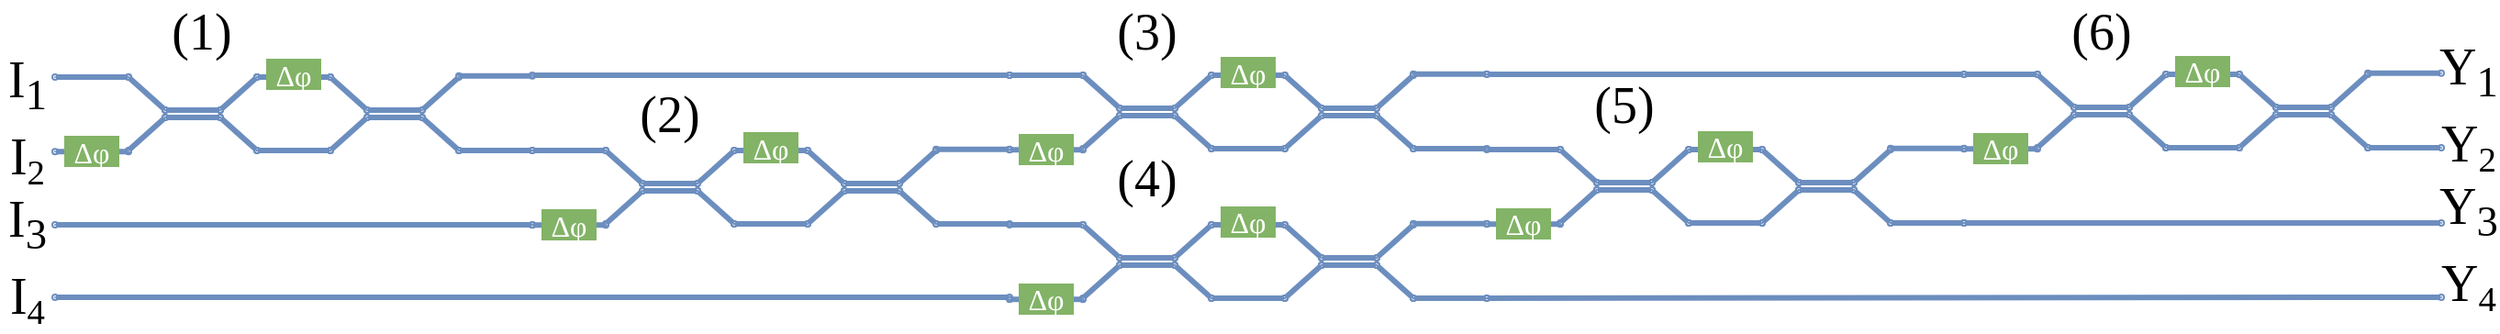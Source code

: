 <mxfile version="21.4.0" type="device">
  <diagram name="Page-1" id="oVk6OJmeQYWeN-jiUmRK">
    <mxGraphModel dx="3131" dy="1338" grid="1" gridSize="10" guides="1" tooltips="1" connect="1" arrows="1" fold="1" page="1" pageScale="1" pageWidth="827" pageHeight="1169" math="0" shadow="0">
      <root>
        <mxCell id="0" />
        <mxCell id="1" parent="0" />
        <mxCell id="lHOqpLfYiDpw_6H5dYu--136" value="" style="group" vertex="1" connectable="0" parent="1">
          <mxGeometry x="-20" y="360" width="260" height="59" as="geometry" />
        </mxCell>
        <mxCell id="lHOqpLfYiDpw_6H5dYu--95" value="" style="endArrow=oval;html=1;rounded=0;fillColor=#dae8fc;strokeColor=#6c8ebf;strokeWidth=3;startArrow=oval;startFill=1;jumpStyle=none;endFill=1;endSize=1;startSize=1;" edge="1" parent="lHOqpLfYiDpw_6H5dYu--136">
          <mxGeometry width="50" height="50" relative="1" as="geometry">
            <mxPoint x="110" y="50" as="sourcePoint" />
            <mxPoint x="150" y="50" as="targetPoint" />
          </mxGeometry>
        </mxCell>
        <mxCell id="lHOqpLfYiDpw_6H5dYu--96" value="" style="endArrow=oval;html=1;rounded=0;fillColor=#dae8fc;strokeColor=#6c8ebf;strokeWidth=3;startArrow=oval;startFill=1;jumpStyle=none;endFill=1;endSize=1;startSize=1;" edge="1" parent="lHOqpLfYiDpw_6H5dYu--136">
          <mxGeometry width="50" height="50" relative="1" as="geometry">
            <mxPoint x="150" y="50" as="sourcePoint" />
            <mxPoint x="170" y="32" as="targetPoint" />
          </mxGeometry>
        </mxCell>
        <mxCell id="lHOqpLfYiDpw_6H5dYu--97" value="" style="endArrow=oval;html=1;rounded=0;fillColor=#dae8fc;strokeColor=#6c8ebf;strokeWidth=3;startArrow=oval;startFill=1;jumpStyle=none;endFill=1;endSize=1;startSize=1;" edge="1" parent="lHOqpLfYiDpw_6H5dYu--136">
          <mxGeometry width="50" height="50" relative="1" as="geometry">
            <mxPoint x="150" y="10" as="sourcePoint" />
            <mxPoint x="170" y="28" as="targetPoint" />
          </mxGeometry>
        </mxCell>
        <mxCell id="lHOqpLfYiDpw_6H5dYu--98" value="" style="endArrow=oval;html=1;rounded=0;fillColor=#dae8fc;strokeColor=#6c8ebf;strokeWidth=3;startArrow=oval;startFill=1;jumpStyle=none;endSize=1;startSize=1;endFill=1;jumpSize=3;" edge="1" parent="lHOqpLfYiDpw_6H5dYu--136">
          <mxGeometry width="50" height="50" relative="1" as="geometry">
            <mxPoint x="60" y="32" as="sourcePoint" />
            <mxPoint x="90" y="32" as="targetPoint" />
          </mxGeometry>
        </mxCell>
        <mxCell id="lHOqpLfYiDpw_6H5dYu--99" value="" style="endArrow=oval;html=1;rounded=0;fillColor=#dae8fc;strokeColor=#6c8ebf;strokeWidth=3;startArrow=oval;startFill=1;jumpStyle=none;endSize=1;startSize=1;endFill=1;jumpSize=3;" edge="1" parent="lHOqpLfYiDpw_6H5dYu--136">
          <mxGeometry width="50" height="50" relative="1" as="geometry">
            <mxPoint x="60" y="28" as="sourcePoint" />
            <mxPoint x="90" y="28" as="targetPoint" />
          </mxGeometry>
        </mxCell>
        <mxCell id="lHOqpLfYiDpw_6H5dYu--100" value="" style="endArrow=oval;html=1;rounded=0;fillColor=#dae8fc;strokeColor=#6c8ebf;strokeWidth=3;startArrow=oval;startFill=1;jumpStyle=none;endSize=1;startSize=1;endFill=1;jumpSize=3;" edge="1" parent="lHOqpLfYiDpw_6H5dYu--136">
          <mxGeometry width="50" height="50" relative="1" as="geometry">
            <mxPoint x="40" y="50" as="sourcePoint" />
            <mxPoint x="60" y="32" as="targetPoint" />
          </mxGeometry>
        </mxCell>
        <mxCell id="lHOqpLfYiDpw_6H5dYu--101" value="" style="endArrow=oval;html=1;rounded=0;fillColor=#dae8fc;strokeColor=#6C8EBF;strokeWidth=3;startArrow=oval;startFill=1;jumpStyle=none;endSize=1;startSize=1;endFill=1;jumpSize=3;" edge="1" parent="lHOqpLfYiDpw_6H5dYu--136">
          <mxGeometry width="50" height="50" relative="1" as="geometry">
            <mxPoint x="40" y="10" as="sourcePoint" />
            <mxPoint x="60" y="28" as="targetPoint" />
          </mxGeometry>
        </mxCell>
        <mxCell id="lHOqpLfYiDpw_6H5dYu--102" value="" style="endArrow=oval;html=1;rounded=0;fillColor=#dae8fc;strokeColor=#6c8ebf;strokeWidth=3;startArrow=oval;startFill=1;jumpStyle=none;endSize=1;startSize=1;endFill=1;jumpSize=3;" edge="1" parent="lHOqpLfYiDpw_6H5dYu--136">
          <mxGeometry width="50" height="50" relative="1" as="geometry">
            <mxPoint x="90" y="32" as="sourcePoint" />
            <mxPoint x="110" y="50" as="targetPoint" />
          </mxGeometry>
        </mxCell>
        <mxCell id="lHOqpLfYiDpw_6H5dYu--103" value="" style="endArrow=oval;html=1;rounded=0;fillColor=#dae8fc;strokeColor=#6c8ebf;strokeWidth=3;startArrow=oval;startFill=1;jumpStyle=none;endSize=1;startSize=1;endFill=1;jumpSize=3;" edge="1" parent="lHOqpLfYiDpw_6H5dYu--136">
          <mxGeometry width="50" height="50" relative="1" as="geometry">
            <mxPoint x="90" y="28" as="sourcePoint" />
            <mxPoint x="110" y="10" as="targetPoint" />
          </mxGeometry>
        </mxCell>
        <mxCell id="lHOqpLfYiDpw_6H5dYu--104" value="" style="endArrow=oval;html=1;rounded=0;fillColor=#dae8fc;strokeColor=#6c8ebf;strokeWidth=3;startArrow=oval;startFill=1;jumpStyle=none;endFill=1;endSize=1;startSize=1;" edge="1" parent="lHOqpLfYiDpw_6H5dYu--136">
          <mxGeometry width="50" height="50" relative="1" as="geometry">
            <mxPoint x="170" y="32" as="sourcePoint" />
            <mxPoint x="200" y="32" as="targetPoint" />
          </mxGeometry>
        </mxCell>
        <mxCell id="lHOqpLfYiDpw_6H5dYu--105" value="" style="endArrow=oval;html=1;rounded=0;fillColor=#dae8fc;strokeColor=#6c8ebf;strokeWidth=3;startArrow=oval;startFill=1;jumpStyle=none;endFill=1;endSize=1;startSize=1;" edge="1" parent="lHOqpLfYiDpw_6H5dYu--136">
          <mxGeometry width="50" height="50" relative="1" as="geometry">
            <mxPoint x="170" y="28" as="sourcePoint" />
            <mxPoint x="200" y="28" as="targetPoint" />
          </mxGeometry>
        </mxCell>
        <mxCell id="lHOqpLfYiDpw_6H5dYu--106" value="" style="endArrow=oval;html=1;rounded=0;fillColor=#dae8fc;strokeColor=#6c8ebf;strokeWidth=3;startArrow=oval;startFill=1;jumpStyle=none;endFill=1;endSize=1;startSize=1;" edge="1" parent="lHOqpLfYiDpw_6H5dYu--136">
          <mxGeometry width="50" height="50" relative="1" as="geometry">
            <mxPoint x="200" y="32" as="sourcePoint" />
            <mxPoint x="220" y="50" as="targetPoint" />
          </mxGeometry>
        </mxCell>
        <mxCell id="lHOqpLfYiDpw_6H5dYu--107" value="" style="endArrow=oval;html=1;rounded=0;fillColor=#dae8fc;strokeColor=#6c8ebf;strokeWidth=3;startArrow=oval;startFill=1;jumpStyle=none;endFill=1;endSize=1;startSize=1;" edge="1" parent="lHOqpLfYiDpw_6H5dYu--136">
          <mxGeometry width="50" height="50" relative="1" as="geometry">
            <mxPoint x="200" y="28" as="sourcePoint" />
            <mxPoint x="220" y="10" as="targetPoint" />
          </mxGeometry>
        </mxCell>
        <mxCell id="lHOqpLfYiDpw_6H5dYu--108" value="" style="endArrow=oval;html=1;rounded=0;fillColor=#dae8fc;strokeColor=#6c8ebf;strokeWidth=3;startArrow=oval;startFill=1;jumpStyle=none;endFill=1;endSize=1;startSize=1;" edge="1" parent="lHOqpLfYiDpw_6H5dYu--136">
          <mxGeometry width="50" height="50" relative="1" as="geometry">
            <mxPoint x="110" y="10" as="sourcePoint" />
            <mxPoint x="150" y="10" as="targetPoint" />
          </mxGeometry>
        </mxCell>
        <mxCell id="lHOqpLfYiDpw_6H5dYu--109" value="Δφ" style="rounded=0;whiteSpace=wrap;html=1;fillColor=#82B366;strokeColor=none;fontFamily=UGent Panno Text;fontSize=16;fontColor=#FFFFFF;" vertex="1" parent="lHOqpLfYiDpw_6H5dYu--136">
          <mxGeometry x="115" width="30" height="17" as="geometry" />
        </mxCell>
        <mxCell id="lHOqpLfYiDpw_6H5dYu--111" value="" style="endArrow=oval;html=1;rounded=0;fillColor=#dae8fc;strokeColor=#6c8ebf;strokeWidth=3;startArrow=oval;startFill=1;jumpStyle=none;endFill=1;endSize=1;startSize=1;" edge="1" parent="lHOqpLfYiDpw_6H5dYu--136">
          <mxGeometry width="50" height="50" relative="1" as="geometry">
            <mxPoint x="220" y="9.39" as="sourcePoint" />
            <mxPoint x="260" y="9.39" as="targetPoint" />
          </mxGeometry>
        </mxCell>
        <mxCell id="lHOqpLfYiDpw_6H5dYu--112" value="" style="endArrow=oval;html=1;rounded=0;fillColor=#dae8fc;strokeColor=#6c8ebf;strokeWidth=3;startArrow=oval;startFill=1;jumpStyle=none;endFill=1;endSize=1;startSize=1;" edge="1" parent="lHOqpLfYiDpw_6H5dYu--136">
          <mxGeometry width="50" height="50" relative="1" as="geometry">
            <mxPoint x="220" y="50" as="sourcePoint" />
            <mxPoint x="260" y="50" as="targetPoint" />
          </mxGeometry>
        </mxCell>
        <mxCell id="lHOqpLfYiDpw_6H5dYu--113" value="" style="endArrow=oval;html=1;rounded=0;fillColor=#dae8fc;strokeColor=#6c8ebf;strokeWidth=3;startArrow=oval;startFill=1;jumpStyle=none;endFill=1;endSize=1;startSize=1;" edge="1" parent="lHOqpLfYiDpw_6H5dYu--136">
          <mxGeometry width="50" height="50" relative="1" as="geometry">
            <mxPoint y="10" as="sourcePoint" />
            <mxPoint x="40" y="10" as="targetPoint" />
          </mxGeometry>
        </mxCell>
        <mxCell id="lHOqpLfYiDpw_6H5dYu--114" value="" style="endArrow=oval;html=1;rounded=0;fillColor=#dae8fc;strokeColor=#6c8ebf;strokeWidth=3;startArrow=oval;startFill=1;jumpStyle=none;endFill=1;endSize=1;startSize=1;" edge="1" parent="lHOqpLfYiDpw_6H5dYu--136">
          <mxGeometry width="50" height="50" relative="1" as="geometry">
            <mxPoint y="50.61" as="sourcePoint" />
            <mxPoint x="40" y="50.61" as="targetPoint" />
          </mxGeometry>
        </mxCell>
        <mxCell id="lHOqpLfYiDpw_6H5dYu--115" value="Δφ" style="rounded=0;whiteSpace=wrap;html=1;fillColor=#82B366;strokeColor=none;fontFamily=UGent Panno Text;fontSize=16;fontColor=#FFFFFF;" vertex="1" parent="lHOqpLfYiDpw_6H5dYu--136">
          <mxGeometry x="5" y="42" width="30" height="17" as="geometry" />
        </mxCell>
        <mxCell id="lHOqpLfYiDpw_6H5dYu--137" value="" style="group" vertex="1" connectable="0" parent="1">
          <mxGeometry x="240" y="319" width="260" height="59" as="geometry" />
        </mxCell>
        <mxCell id="lHOqpLfYiDpw_6H5dYu--138" value="" style="endArrow=oval;html=1;rounded=0;fillColor=#dae8fc;strokeColor=#6c8ebf;strokeWidth=3;startArrow=oval;startFill=1;jumpStyle=none;endFill=1;endSize=1;startSize=1;" edge="1" parent="lHOqpLfYiDpw_6H5dYu--137">
          <mxGeometry width="50" height="50" relative="1" as="geometry">
            <mxPoint x="110" y="50" as="sourcePoint" />
            <mxPoint x="150" y="50" as="targetPoint" />
          </mxGeometry>
        </mxCell>
        <mxCell id="lHOqpLfYiDpw_6H5dYu--139" value="" style="endArrow=oval;html=1;rounded=0;fillColor=#dae8fc;strokeColor=#6c8ebf;strokeWidth=3;startArrow=oval;startFill=1;jumpStyle=none;endFill=1;endSize=1;startSize=1;" edge="1" parent="lHOqpLfYiDpw_6H5dYu--137">
          <mxGeometry width="50" height="50" relative="1" as="geometry">
            <mxPoint x="150" y="50" as="sourcePoint" />
            <mxPoint x="170" y="32" as="targetPoint" />
          </mxGeometry>
        </mxCell>
        <mxCell id="lHOqpLfYiDpw_6H5dYu--140" value="" style="endArrow=oval;html=1;rounded=0;fillColor=#dae8fc;strokeColor=#6c8ebf;strokeWidth=3;startArrow=oval;startFill=1;jumpStyle=none;endFill=1;endSize=1;startSize=1;" edge="1" parent="lHOqpLfYiDpw_6H5dYu--137">
          <mxGeometry width="50" height="50" relative="1" as="geometry">
            <mxPoint x="150" y="10" as="sourcePoint" />
            <mxPoint x="170" y="28" as="targetPoint" />
          </mxGeometry>
        </mxCell>
        <mxCell id="lHOqpLfYiDpw_6H5dYu--141" value="" style="endArrow=oval;html=1;rounded=0;fillColor=#dae8fc;strokeColor=#6c8ebf;strokeWidth=3;startArrow=oval;startFill=1;jumpStyle=none;endSize=1;startSize=1;endFill=1;jumpSize=3;" edge="1" parent="lHOqpLfYiDpw_6H5dYu--137">
          <mxGeometry width="50" height="50" relative="1" as="geometry">
            <mxPoint x="60" y="32" as="sourcePoint" />
            <mxPoint x="90" y="32" as="targetPoint" />
          </mxGeometry>
        </mxCell>
        <mxCell id="lHOqpLfYiDpw_6H5dYu--142" value="" style="endArrow=oval;html=1;rounded=0;fillColor=#dae8fc;strokeColor=#6c8ebf;strokeWidth=3;startArrow=oval;startFill=1;jumpStyle=none;endSize=1;startSize=1;endFill=1;jumpSize=3;" edge="1" parent="lHOqpLfYiDpw_6H5dYu--137">
          <mxGeometry width="50" height="50" relative="1" as="geometry">
            <mxPoint x="60" y="28" as="sourcePoint" />
            <mxPoint x="90" y="28" as="targetPoint" />
          </mxGeometry>
        </mxCell>
        <mxCell id="lHOqpLfYiDpw_6H5dYu--143" value="" style="endArrow=oval;html=1;rounded=0;fillColor=#dae8fc;strokeColor=#6c8ebf;strokeWidth=3;startArrow=oval;startFill=1;jumpStyle=none;endSize=1;startSize=1;endFill=1;jumpSize=3;" edge="1" parent="lHOqpLfYiDpw_6H5dYu--137">
          <mxGeometry width="50" height="50" relative="1" as="geometry">
            <mxPoint x="40" y="50" as="sourcePoint" />
            <mxPoint x="60" y="32" as="targetPoint" />
          </mxGeometry>
        </mxCell>
        <mxCell id="lHOqpLfYiDpw_6H5dYu--144" value="" style="endArrow=oval;html=1;rounded=0;fillColor=#dae8fc;strokeColor=#6C8EBF;strokeWidth=3;startArrow=oval;startFill=1;jumpStyle=none;endSize=1;startSize=1;endFill=1;jumpSize=3;" edge="1" parent="lHOqpLfYiDpw_6H5dYu--137">
          <mxGeometry width="50" height="50" relative="1" as="geometry">
            <mxPoint x="40" y="10" as="sourcePoint" />
            <mxPoint x="60" y="28" as="targetPoint" />
          </mxGeometry>
        </mxCell>
        <mxCell id="lHOqpLfYiDpw_6H5dYu--145" value="" style="endArrow=oval;html=1;rounded=0;fillColor=#dae8fc;strokeColor=#6c8ebf;strokeWidth=3;startArrow=oval;startFill=1;jumpStyle=none;endSize=1;startSize=1;endFill=1;jumpSize=3;" edge="1" parent="lHOqpLfYiDpw_6H5dYu--137">
          <mxGeometry width="50" height="50" relative="1" as="geometry">
            <mxPoint x="90" y="32" as="sourcePoint" />
            <mxPoint x="110" y="50" as="targetPoint" />
          </mxGeometry>
        </mxCell>
        <mxCell id="lHOqpLfYiDpw_6H5dYu--146" value="" style="endArrow=oval;html=1;rounded=0;fillColor=#dae8fc;strokeColor=#6c8ebf;strokeWidth=3;startArrow=oval;startFill=1;jumpStyle=none;endSize=1;startSize=1;endFill=1;jumpSize=3;" edge="1" parent="lHOqpLfYiDpw_6H5dYu--137">
          <mxGeometry width="50" height="50" relative="1" as="geometry">
            <mxPoint x="90" y="28" as="sourcePoint" />
            <mxPoint x="110" y="10" as="targetPoint" />
          </mxGeometry>
        </mxCell>
        <mxCell id="lHOqpLfYiDpw_6H5dYu--147" value="" style="endArrow=oval;html=1;rounded=0;fillColor=#dae8fc;strokeColor=#6c8ebf;strokeWidth=3;startArrow=oval;startFill=1;jumpStyle=none;endFill=1;endSize=1;startSize=1;" edge="1" parent="lHOqpLfYiDpw_6H5dYu--137">
          <mxGeometry width="50" height="50" relative="1" as="geometry">
            <mxPoint x="170" y="32" as="sourcePoint" />
            <mxPoint x="200" y="32" as="targetPoint" />
          </mxGeometry>
        </mxCell>
        <mxCell id="lHOqpLfYiDpw_6H5dYu--148" value="" style="endArrow=oval;html=1;rounded=0;fillColor=#dae8fc;strokeColor=#6c8ebf;strokeWidth=3;startArrow=oval;startFill=1;jumpStyle=none;endFill=1;endSize=1;startSize=1;" edge="1" parent="lHOqpLfYiDpw_6H5dYu--137">
          <mxGeometry width="50" height="50" relative="1" as="geometry">
            <mxPoint x="170" y="28" as="sourcePoint" />
            <mxPoint x="200" y="28" as="targetPoint" />
          </mxGeometry>
        </mxCell>
        <mxCell id="lHOqpLfYiDpw_6H5dYu--149" value="" style="endArrow=oval;html=1;rounded=0;fillColor=#dae8fc;strokeColor=#6c8ebf;strokeWidth=3;startArrow=oval;startFill=1;jumpStyle=none;endFill=1;endSize=1;startSize=1;" edge="1" parent="lHOqpLfYiDpw_6H5dYu--137">
          <mxGeometry width="50" height="50" relative="1" as="geometry">
            <mxPoint x="200" y="32" as="sourcePoint" />
            <mxPoint x="220" y="50" as="targetPoint" />
          </mxGeometry>
        </mxCell>
        <mxCell id="lHOqpLfYiDpw_6H5dYu--150" value="" style="endArrow=oval;html=1;rounded=0;fillColor=#dae8fc;strokeColor=#6c8ebf;strokeWidth=3;startArrow=oval;startFill=1;jumpStyle=none;endFill=1;endSize=1;startSize=1;" edge="1" parent="lHOqpLfYiDpw_6H5dYu--137">
          <mxGeometry width="50" height="50" relative="1" as="geometry">
            <mxPoint x="200" y="28" as="sourcePoint" />
            <mxPoint x="220" y="10" as="targetPoint" />
          </mxGeometry>
        </mxCell>
        <mxCell id="lHOqpLfYiDpw_6H5dYu--151" value="" style="endArrow=oval;html=1;rounded=0;fillColor=#dae8fc;strokeColor=#6c8ebf;strokeWidth=3;startArrow=oval;startFill=1;jumpStyle=none;endFill=1;endSize=1;startSize=1;" edge="1" parent="lHOqpLfYiDpw_6H5dYu--137">
          <mxGeometry width="50" height="50" relative="1" as="geometry">
            <mxPoint x="110" y="10" as="sourcePoint" />
            <mxPoint x="150" y="10" as="targetPoint" />
          </mxGeometry>
        </mxCell>
        <mxCell id="lHOqpLfYiDpw_6H5dYu--152" value="Δφ" style="rounded=0;whiteSpace=wrap;html=1;fillColor=#82B366;strokeColor=none;fontFamily=UGent Panno Text;fontSize=16;fontColor=#FFFFFF;" vertex="1" parent="lHOqpLfYiDpw_6H5dYu--137">
          <mxGeometry x="115" width="30" height="17" as="geometry" />
        </mxCell>
        <mxCell id="lHOqpLfYiDpw_6H5dYu--153" value="" style="endArrow=oval;html=1;rounded=0;fillColor=#dae8fc;strokeColor=#6c8ebf;strokeWidth=3;startArrow=oval;startFill=1;jumpStyle=none;endFill=1;endSize=1;startSize=1;" edge="1" parent="lHOqpLfYiDpw_6H5dYu--137">
          <mxGeometry width="50" height="50" relative="1" as="geometry">
            <mxPoint x="220" y="9.39" as="sourcePoint" />
            <mxPoint x="260" y="9.39" as="targetPoint" />
          </mxGeometry>
        </mxCell>
        <mxCell id="lHOqpLfYiDpw_6H5dYu--154" value="" style="endArrow=oval;html=1;rounded=0;fillColor=#dae8fc;strokeColor=#6c8ebf;strokeWidth=3;startArrow=oval;startFill=1;jumpStyle=none;endFill=1;endSize=1;startSize=1;" edge="1" parent="lHOqpLfYiDpw_6H5dYu--137">
          <mxGeometry width="50" height="50" relative="1" as="geometry">
            <mxPoint x="220" y="50" as="sourcePoint" />
            <mxPoint x="260" y="50" as="targetPoint" />
          </mxGeometry>
        </mxCell>
        <mxCell id="lHOqpLfYiDpw_6H5dYu--155" value="" style="endArrow=oval;html=1;rounded=0;fillColor=#dae8fc;strokeColor=#6c8ebf;strokeWidth=3;startArrow=oval;startFill=1;jumpStyle=none;endFill=1;endSize=1;startSize=1;" edge="1" parent="lHOqpLfYiDpw_6H5dYu--137">
          <mxGeometry width="50" height="50" relative="1" as="geometry">
            <mxPoint y="10" as="sourcePoint" />
            <mxPoint x="40" y="10" as="targetPoint" />
          </mxGeometry>
        </mxCell>
        <mxCell id="lHOqpLfYiDpw_6H5dYu--156" value="" style="endArrow=oval;html=1;rounded=0;fillColor=#dae8fc;strokeColor=#6c8ebf;strokeWidth=3;startArrow=oval;startFill=1;jumpStyle=none;endFill=1;endSize=1;startSize=1;" edge="1" parent="lHOqpLfYiDpw_6H5dYu--137">
          <mxGeometry width="50" height="50" relative="1" as="geometry">
            <mxPoint y="50.61" as="sourcePoint" />
            <mxPoint x="40" y="50.61" as="targetPoint" />
          </mxGeometry>
        </mxCell>
        <mxCell id="lHOqpLfYiDpw_6H5dYu--157" value="Δφ" style="rounded=0;whiteSpace=wrap;html=1;fillColor=#82B366;strokeColor=none;fontFamily=UGent Panno Text;fontSize=16;fontColor=#FFFFFF;" vertex="1" parent="lHOqpLfYiDpw_6H5dYu--137">
          <mxGeometry x="5" y="42" width="30" height="17" as="geometry" />
        </mxCell>
        <mxCell id="lHOqpLfYiDpw_6H5dYu--158" value="" style="group" vertex="1" connectable="0" parent="1">
          <mxGeometry x="240" y="400.5" width="260" height="59" as="geometry" />
        </mxCell>
        <mxCell id="lHOqpLfYiDpw_6H5dYu--159" value="" style="endArrow=oval;html=1;rounded=0;fillColor=#dae8fc;strokeColor=#6c8ebf;strokeWidth=3;startArrow=oval;startFill=1;jumpStyle=none;endFill=1;endSize=1;startSize=1;" edge="1" parent="lHOqpLfYiDpw_6H5dYu--158">
          <mxGeometry width="50" height="50" relative="1" as="geometry">
            <mxPoint x="110" y="50" as="sourcePoint" />
            <mxPoint x="150" y="50" as="targetPoint" />
          </mxGeometry>
        </mxCell>
        <mxCell id="lHOqpLfYiDpw_6H5dYu--160" value="" style="endArrow=oval;html=1;rounded=0;fillColor=#dae8fc;strokeColor=#6c8ebf;strokeWidth=3;startArrow=oval;startFill=1;jumpStyle=none;endFill=1;endSize=1;startSize=1;" edge="1" parent="lHOqpLfYiDpw_6H5dYu--158">
          <mxGeometry width="50" height="50" relative="1" as="geometry">
            <mxPoint x="150" y="50" as="sourcePoint" />
            <mxPoint x="170" y="32" as="targetPoint" />
          </mxGeometry>
        </mxCell>
        <mxCell id="lHOqpLfYiDpw_6H5dYu--161" value="" style="endArrow=oval;html=1;rounded=0;fillColor=#dae8fc;strokeColor=#6c8ebf;strokeWidth=3;startArrow=oval;startFill=1;jumpStyle=none;endFill=1;endSize=1;startSize=1;" edge="1" parent="lHOqpLfYiDpw_6H5dYu--158">
          <mxGeometry width="50" height="50" relative="1" as="geometry">
            <mxPoint x="150" y="10" as="sourcePoint" />
            <mxPoint x="170" y="28" as="targetPoint" />
          </mxGeometry>
        </mxCell>
        <mxCell id="lHOqpLfYiDpw_6H5dYu--162" value="" style="endArrow=oval;html=1;rounded=0;fillColor=#dae8fc;strokeColor=#6c8ebf;strokeWidth=3;startArrow=oval;startFill=1;jumpStyle=none;endSize=1;startSize=1;endFill=1;jumpSize=3;" edge="1" parent="lHOqpLfYiDpw_6H5dYu--158">
          <mxGeometry width="50" height="50" relative="1" as="geometry">
            <mxPoint x="60" y="32" as="sourcePoint" />
            <mxPoint x="90" y="32" as="targetPoint" />
          </mxGeometry>
        </mxCell>
        <mxCell id="lHOqpLfYiDpw_6H5dYu--163" value="" style="endArrow=oval;html=1;rounded=0;fillColor=#dae8fc;strokeColor=#6c8ebf;strokeWidth=3;startArrow=oval;startFill=1;jumpStyle=none;endSize=1;startSize=1;endFill=1;jumpSize=3;" edge="1" parent="lHOqpLfYiDpw_6H5dYu--158">
          <mxGeometry width="50" height="50" relative="1" as="geometry">
            <mxPoint x="60" y="28" as="sourcePoint" />
            <mxPoint x="90" y="28" as="targetPoint" />
          </mxGeometry>
        </mxCell>
        <mxCell id="lHOqpLfYiDpw_6H5dYu--164" value="" style="endArrow=oval;html=1;rounded=0;fillColor=#dae8fc;strokeColor=#6c8ebf;strokeWidth=3;startArrow=oval;startFill=1;jumpStyle=none;endSize=1;startSize=1;endFill=1;jumpSize=3;" edge="1" parent="lHOqpLfYiDpw_6H5dYu--158">
          <mxGeometry width="50" height="50" relative="1" as="geometry">
            <mxPoint x="40" y="50" as="sourcePoint" />
            <mxPoint x="60" y="32" as="targetPoint" />
          </mxGeometry>
        </mxCell>
        <mxCell id="lHOqpLfYiDpw_6H5dYu--165" value="" style="endArrow=oval;html=1;rounded=0;fillColor=#dae8fc;strokeColor=#6C8EBF;strokeWidth=3;startArrow=oval;startFill=1;jumpStyle=none;endSize=1;startSize=1;endFill=1;jumpSize=3;" edge="1" parent="lHOqpLfYiDpw_6H5dYu--158">
          <mxGeometry width="50" height="50" relative="1" as="geometry">
            <mxPoint x="40" y="10" as="sourcePoint" />
            <mxPoint x="60" y="28" as="targetPoint" />
          </mxGeometry>
        </mxCell>
        <mxCell id="lHOqpLfYiDpw_6H5dYu--166" value="" style="endArrow=oval;html=1;rounded=0;fillColor=#dae8fc;strokeColor=#6c8ebf;strokeWidth=3;startArrow=oval;startFill=1;jumpStyle=none;endSize=1;startSize=1;endFill=1;jumpSize=3;" edge="1" parent="lHOqpLfYiDpw_6H5dYu--158">
          <mxGeometry width="50" height="50" relative="1" as="geometry">
            <mxPoint x="90" y="32" as="sourcePoint" />
            <mxPoint x="110" y="50" as="targetPoint" />
          </mxGeometry>
        </mxCell>
        <mxCell id="lHOqpLfYiDpw_6H5dYu--167" value="" style="endArrow=oval;html=1;rounded=0;fillColor=#dae8fc;strokeColor=#6c8ebf;strokeWidth=3;startArrow=oval;startFill=1;jumpStyle=none;endSize=1;startSize=1;endFill=1;jumpSize=3;" edge="1" parent="lHOqpLfYiDpw_6H5dYu--158">
          <mxGeometry width="50" height="50" relative="1" as="geometry">
            <mxPoint x="90" y="28" as="sourcePoint" />
            <mxPoint x="110" y="10" as="targetPoint" />
          </mxGeometry>
        </mxCell>
        <mxCell id="lHOqpLfYiDpw_6H5dYu--168" value="" style="endArrow=oval;html=1;rounded=0;fillColor=#dae8fc;strokeColor=#6c8ebf;strokeWidth=3;startArrow=oval;startFill=1;jumpStyle=none;endFill=1;endSize=1;startSize=1;" edge="1" parent="lHOqpLfYiDpw_6H5dYu--158">
          <mxGeometry width="50" height="50" relative="1" as="geometry">
            <mxPoint x="170" y="32" as="sourcePoint" />
            <mxPoint x="200" y="32" as="targetPoint" />
          </mxGeometry>
        </mxCell>
        <mxCell id="lHOqpLfYiDpw_6H5dYu--169" value="" style="endArrow=oval;html=1;rounded=0;fillColor=#dae8fc;strokeColor=#6c8ebf;strokeWidth=3;startArrow=oval;startFill=1;jumpStyle=none;endFill=1;endSize=1;startSize=1;" edge="1" parent="lHOqpLfYiDpw_6H5dYu--158">
          <mxGeometry width="50" height="50" relative="1" as="geometry">
            <mxPoint x="170" y="28" as="sourcePoint" />
            <mxPoint x="200" y="28" as="targetPoint" />
          </mxGeometry>
        </mxCell>
        <mxCell id="lHOqpLfYiDpw_6H5dYu--170" value="" style="endArrow=oval;html=1;rounded=0;fillColor=#dae8fc;strokeColor=#6c8ebf;strokeWidth=3;startArrow=oval;startFill=1;jumpStyle=none;endFill=1;endSize=1;startSize=1;" edge="1" parent="lHOqpLfYiDpw_6H5dYu--158">
          <mxGeometry width="50" height="50" relative="1" as="geometry">
            <mxPoint x="200" y="32" as="sourcePoint" />
            <mxPoint x="220" y="50" as="targetPoint" />
          </mxGeometry>
        </mxCell>
        <mxCell id="lHOqpLfYiDpw_6H5dYu--171" value="" style="endArrow=oval;html=1;rounded=0;fillColor=#dae8fc;strokeColor=#6c8ebf;strokeWidth=3;startArrow=oval;startFill=1;jumpStyle=none;endFill=1;endSize=1;startSize=1;" edge="1" parent="lHOqpLfYiDpw_6H5dYu--158">
          <mxGeometry width="50" height="50" relative="1" as="geometry">
            <mxPoint x="200" y="28" as="sourcePoint" />
            <mxPoint x="220" y="10" as="targetPoint" />
          </mxGeometry>
        </mxCell>
        <mxCell id="lHOqpLfYiDpw_6H5dYu--172" value="" style="endArrow=oval;html=1;rounded=0;fillColor=#dae8fc;strokeColor=#6c8ebf;strokeWidth=3;startArrow=oval;startFill=1;jumpStyle=none;endFill=1;endSize=1;startSize=1;" edge="1" parent="lHOqpLfYiDpw_6H5dYu--158">
          <mxGeometry width="50" height="50" relative="1" as="geometry">
            <mxPoint x="110" y="10" as="sourcePoint" />
            <mxPoint x="150" y="10" as="targetPoint" />
          </mxGeometry>
        </mxCell>
        <mxCell id="lHOqpLfYiDpw_6H5dYu--173" value="Δφ" style="rounded=0;whiteSpace=wrap;html=1;fillColor=#82B366;strokeColor=none;fontFamily=UGent Panno Text;fontSize=16;fontColor=#FFFFFF;" vertex="1" parent="lHOqpLfYiDpw_6H5dYu--158">
          <mxGeometry x="115" width="30" height="17" as="geometry" />
        </mxCell>
        <mxCell id="lHOqpLfYiDpw_6H5dYu--174" value="" style="endArrow=oval;html=1;rounded=0;fillColor=#dae8fc;strokeColor=#6c8ebf;strokeWidth=3;startArrow=oval;startFill=1;jumpStyle=none;endFill=1;endSize=1;startSize=1;" edge="1" parent="lHOqpLfYiDpw_6H5dYu--158">
          <mxGeometry width="50" height="50" relative="1" as="geometry">
            <mxPoint x="220" y="9.39" as="sourcePoint" />
            <mxPoint x="260" y="9.39" as="targetPoint" />
          </mxGeometry>
        </mxCell>
        <mxCell id="lHOqpLfYiDpw_6H5dYu--175" value="" style="endArrow=oval;html=1;rounded=0;fillColor=#dae8fc;strokeColor=#6c8ebf;strokeWidth=3;startArrow=oval;startFill=1;jumpStyle=none;endFill=1;endSize=1;startSize=1;" edge="1" parent="lHOqpLfYiDpw_6H5dYu--158">
          <mxGeometry width="50" height="50" relative="1" as="geometry">
            <mxPoint x="220" y="50" as="sourcePoint" />
            <mxPoint x="260" y="50" as="targetPoint" />
          </mxGeometry>
        </mxCell>
        <mxCell id="lHOqpLfYiDpw_6H5dYu--176" value="" style="endArrow=oval;html=1;rounded=0;fillColor=#dae8fc;strokeColor=#6c8ebf;strokeWidth=3;startArrow=oval;startFill=1;jumpStyle=none;endFill=1;endSize=1;startSize=1;" edge="1" parent="lHOqpLfYiDpw_6H5dYu--158">
          <mxGeometry width="50" height="50" relative="1" as="geometry">
            <mxPoint y="10" as="sourcePoint" />
            <mxPoint x="40" y="10" as="targetPoint" />
          </mxGeometry>
        </mxCell>
        <mxCell id="lHOqpLfYiDpw_6H5dYu--177" value="" style="endArrow=oval;html=1;rounded=0;fillColor=#dae8fc;strokeColor=#6c8ebf;strokeWidth=3;startArrow=oval;startFill=1;jumpStyle=none;endFill=1;endSize=1;startSize=1;" edge="1" parent="lHOqpLfYiDpw_6H5dYu--158">
          <mxGeometry width="50" height="50" relative="1" as="geometry">
            <mxPoint y="50.61" as="sourcePoint" />
            <mxPoint x="40" y="50.61" as="targetPoint" />
          </mxGeometry>
        </mxCell>
        <mxCell id="lHOqpLfYiDpw_6H5dYu--178" value="Δφ" style="rounded=0;whiteSpace=wrap;html=1;fillColor=#82B366;strokeColor=none;fontFamily=UGent Panno Text;fontSize=16;fontColor=#FFFFFF;" vertex="1" parent="lHOqpLfYiDpw_6H5dYu--158">
          <mxGeometry x="5" y="42" width="30" height="17" as="geometry" />
        </mxCell>
        <mxCell id="lHOqpLfYiDpw_6H5dYu--181" value="" style="group" vertex="1" connectable="0" parent="1">
          <mxGeometry x="500" y="359.5" width="260" height="59" as="geometry" />
        </mxCell>
        <mxCell id="lHOqpLfYiDpw_6H5dYu--182" value="" style="endArrow=oval;html=1;rounded=0;fillColor=#dae8fc;strokeColor=#6c8ebf;strokeWidth=3;startArrow=oval;startFill=1;jumpStyle=none;endFill=1;endSize=1;startSize=1;" edge="1" parent="lHOqpLfYiDpw_6H5dYu--181">
          <mxGeometry width="50" height="50" relative="1" as="geometry">
            <mxPoint x="110" y="50" as="sourcePoint" />
            <mxPoint x="150" y="50" as="targetPoint" />
          </mxGeometry>
        </mxCell>
        <mxCell id="lHOqpLfYiDpw_6H5dYu--183" value="" style="endArrow=oval;html=1;rounded=0;fillColor=#dae8fc;strokeColor=#6c8ebf;strokeWidth=3;startArrow=oval;startFill=1;jumpStyle=none;endFill=1;endSize=1;startSize=1;" edge="1" parent="lHOqpLfYiDpw_6H5dYu--181">
          <mxGeometry width="50" height="50" relative="1" as="geometry">
            <mxPoint x="150" y="50" as="sourcePoint" />
            <mxPoint x="170" y="32" as="targetPoint" />
          </mxGeometry>
        </mxCell>
        <mxCell id="lHOqpLfYiDpw_6H5dYu--184" value="" style="endArrow=oval;html=1;rounded=0;fillColor=#dae8fc;strokeColor=#6c8ebf;strokeWidth=3;startArrow=oval;startFill=1;jumpStyle=none;endFill=1;endSize=1;startSize=1;" edge="1" parent="lHOqpLfYiDpw_6H5dYu--181">
          <mxGeometry width="50" height="50" relative="1" as="geometry">
            <mxPoint x="150" y="10" as="sourcePoint" />
            <mxPoint x="170" y="28" as="targetPoint" />
          </mxGeometry>
        </mxCell>
        <mxCell id="lHOqpLfYiDpw_6H5dYu--185" value="" style="endArrow=oval;html=1;rounded=0;fillColor=#dae8fc;strokeColor=#6c8ebf;strokeWidth=3;startArrow=oval;startFill=1;jumpStyle=none;endSize=1;startSize=1;endFill=1;jumpSize=3;" edge="1" parent="lHOqpLfYiDpw_6H5dYu--181">
          <mxGeometry width="50" height="50" relative="1" as="geometry">
            <mxPoint x="60" y="32" as="sourcePoint" />
            <mxPoint x="90" y="32" as="targetPoint" />
          </mxGeometry>
        </mxCell>
        <mxCell id="lHOqpLfYiDpw_6H5dYu--186" value="" style="endArrow=oval;html=1;rounded=0;fillColor=#dae8fc;strokeColor=#6c8ebf;strokeWidth=3;startArrow=oval;startFill=1;jumpStyle=none;endSize=1;startSize=1;endFill=1;jumpSize=3;" edge="1" parent="lHOqpLfYiDpw_6H5dYu--181">
          <mxGeometry width="50" height="50" relative="1" as="geometry">
            <mxPoint x="60" y="28" as="sourcePoint" />
            <mxPoint x="90" y="28" as="targetPoint" />
          </mxGeometry>
        </mxCell>
        <mxCell id="lHOqpLfYiDpw_6H5dYu--187" value="" style="endArrow=oval;html=1;rounded=0;fillColor=#dae8fc;strokeColor=#6c8ebf;strokeWidth=3;startArrow=oval;startFill=1;jumpStyle=none;endSize=1;startSize=1;endFill=1;jumpSize=3;" edge="1" parent="lHOqpLfYiDpw_6H5dYu--181">
          <mxGeometry width="50" height="50" relative="1" as="geometry">
            <mxPoint x="40" y="50" as="sourcePoint" />
            <mxPoint x="60" y="32" as="targetPoint" />
          </mxGeometry>
        </mxCell>
        <mxCell id="lHOqpLfYiDpw_6H5dYu--188" value="" style="endArrow=oval;html=1;rounded=0;fillColor=#dae8fc;strokeColor=#6C8EBF;strokeWidth=3;startArrow=oval;startFill=1;jumpStyle=none;endSize=1;startSize=1;endFill=1;jumpSize=3;" edge="1" parent="lHOqpLfYiDpw_6H5dYu--181">
          <mxGeometry width="50" height="50" relative="1" as="geometry">
            <mxPoint x="40" y="10" as="sourcePoint" />
            <mxPoint x="60" y="28" as="targetPoint" />
          </mxGeometry>
        </mxCell>
        <mxCell id="lHOqpLfYiDpw_6H5dYu--189" value="" style="endArrow=oval;html=1;rounded=0;fillColor=#dae8fc;strokeColor=#6c8ebf;strokeWidth=3;startArrow=oval;startFill=1;jumpStyle=none;endSize=1;startSize=1;endFill=1;jumpSize=3;" edge="1" parent="lHOqpLfYiDpw_6H5dYu--181">
          <mxGeometry width="50" height="50" relative="1" as="geometry">
            <mxPoint x="90" y="32" as="sourcePoint" />
            <mxPoint x="110" y="50" as="targetPoint" />
          </mxGeometry>
        </mxCell>
        <mxCell id="lHOqpLfYiDpw_6H5dYu--190" value="" style="endArrow=oval;html=1;rounded=0;fillColor=#dae8fc;strokeColor=#6c8ebf;strokeWidth=3;startArrow=oval;startFill=1;jumpStyle=none;endSize=1;startSize=1;endFill=1;jumpSize=3;" edge="1" parent="lHOqpLfYiDpw_6H5dYu--181">
          <mxGeometry width="50" height="50" relative="1" as="geometry">
            <mxPoint x="90" y="28" as="sourcePoint" />
            <mxPoint x="110" y="10" as="targetPoint" />
          </mxGeometry>
        </mxCell>
        <mxCell id="lHOqpLfYiDpw_6H5dYu--191" value="" style="endArrow=oval;html=1;rounded=0;fillColor=#dae8fc;strokeColor=#6c8ebf;strokeWidth=3;startArrow=oval;startFill=1;jumpStyle=none;endFill=1;endSize=1;startSize=1;" edge="1" parent="lHOqpLfYiDpw_6H5dYu--181">
          <mxGeometry width="50" height="50" relative="1" as="geometry">
            <mxPoint x="170" y="32" as="sourcePoint" />
            <mxPoint x="200" y="32" as="targetPoint" />
          </mxGeometry>
        </mxCell>
        <mxCell id="lHOqpLfYiDpw_6H5dYu--192" value="" style="endArrow=oval;html=1;rounded=0;fillColor=#dae8fc;strokeColor=#6c8ebf;strokeWidth=3;startArrow=oval;startFill=1;jumpStyle=none;endFill=1;endSize=1;startSize=1;" edge="1" parent="lHOqpLfYiDpw_6H5dYu--181">
          <mxGeometry width="50" height="50" relative="1" as="geometry">
            <mxPoint x="170" y="28" as="sourcePoint" />
            <mxPoint x="200" y="28" as="targetPoint" />
          </mxGeometry>
        </mxCell>
        <mxCell id="lHOqpLfYiDpw_6H5dYu--193" value="" style="endArrow=oval;html=1;rounded=0;fillColor=#dae8fc;strokeColor=#6c8ebf;strokeWidth=3;startArrow=oval;startFill=1;jumpStyle=none;endFill=1;endSize=1;startSize=1;" edge="1" parent="lHOqpLfYiDpw_6H5dYu--181">
          <mxGeometry width="50" height="50" relative="1" as="geometry">
            <mxPoint x="200" y="32" as="sourcePoint" />
            <mxPoint x="220" y="50" as="targetPoint" />
          </mxGeometry>
        </mxCell>
        <mxCell id="lHOqpLfYiDpw_6H5dYu--194" value="" style="endArrow=oval;html=1;rounded=0;fillColor=#dae8fc;strokeColor=#6c8ebf;strokeWidth=3;startArrow=oval;startFill=1;jumpStyle=none;endFill=1;endSize=1;startSize=1;" edge="1" parent="lHOqpLfYiDpw_6H5dYu--181">
          <mxGeometry width="50" height="50" relative="1" as="geometry">
            <mxPoint x="200" y="28" as="sourcePoint" />
            <mxPoint x="220" y="10" as="targetPoint" />
          </mxGeometry>
        </mxCell>
        <mxCell id="lHOqpLfYiDpw_6H5dYu--195" value="" style="endArrow=oval;html=1;rounded=0;fillColor=#dae8fc;strokeColor=#6c8ebf;strokeWidth=3;startArrow=oval;startFill=1;jumpStyle=none;endFill=1;endSize=1;startSize=1;" edge="1" parent="lHOqpLfYiDpw_6H5dYu--181">
          <mxGeometry width="50" height="50" relative="1" as="geometry">
            <mxPoint x="110" y="10" as="sourcePoint" />
            <mxPoint x="150" y="10" as="targetPoint" />
          </mxGeometry>
        </mxCell>
        <mxCell id="lHOqpLfYiDpw_6H5dYu--196" value="Δφ" style="rounded=0;whiteSpace=wrap;html=1;fillColor=#82B366;strokeColor=none;fontFamily=UGent Panno Text;fontSize=16;fontColor=#FFFFFF;" vertex="1" parent="lHOqpLfYiDpw_6H5dYu--181">
          <mxGeometry x="115" width="30" height="17" as="geometry" />
        </mxCell>
        <mxCell id="lHOqpLfYiDpw_6H5dYu--197" value="" style="endArrow=oval;html=1;rounded=0;fillColor=#dae8fc;strokeColor=#6c8ebf;strokeWidth=3;startArrow=oval;startFill=1;jumpStyle=none;endFill=1;endSize=1;startSize=1;" edge="1" parent="lHOqpLfYiDpw_6H5dYu--181">
          <mxGeometry width="50" height="50" relative="1" as="geometry">
            <mxPoint x="220" y="9.39" as="sourcePoint" />
            <mxPoint x="260" y="9.39" as="targetPoint" />
          </mxGeometry>
        </mxCell>
        <mxCell id="lHOqpLfYiDpw_6H5dYu--198" value="" style="endArrow=oval;html=1;rounded=0;fillColor=#dae8fc;strokeColor=#6c8ebf;strokeWidth=3;startArrow=oval;startFill=1;jumpStyle=none;endFill=1;endSize=1;startSize=1;" edge="1" parent="lHOqpLfYiDpw_6H5dYu--181">
          <mxGeometry width="50" height="50" relative="1" as="geometry">
            <mxPoint x="220" y="50" as="sourcePoint" />
            <mxPoint x="260" y="50" as="targetPoint" />
          </mxGeometry>
        </mxCell>
        <mxCell id="lHOqpLfYiDpw_6H5dYu--199" value="" style="endArrow=oval;html=1;rounded=0;fillColor=#dae8fc;strokeColor=#6c8ebf;strokeWidth=3;startArrow=oval;startFill=1;jumpStyle=none;endFill=1;endSize=1;startSize=1;" edge="1" parent="lHOqpLfYiDpw_6H5dYu--181">
          <mxGeometry width="50" height="50" relative="1" as="geometry">
            <mxPoint y="10" as="sourcePoint" />
            <mxPoint x="40" y="10" as="targetPoint" />
          </mxGeometry>
        </mxCell>
        <mxCell id="lHOqpLfYiDpw_6H5dYu--200" value="" style="endArrow=oval;html=1;rounded=0;fillColor=#dae8fc;strokeColor=#6c8ebf;strokeWidth=3;startArrow=oval;startFill=1;jumpStyle=none;endFill=1;endSize=1;startSize=1;" edge="1" parent="lHOqpLfYiDpw_6H5dYu--181">
          <mxGeometry width="50" height="50" relative="1" as="geometry">
            <mxPoint y="50.61" as="sourcePoint" />
            <mxPoint x="40" y="50.61" as="targetPoint" />
          </mxGeometry>
        </mxCell>
        <mxCell id="lHOqpLfYiDpw_6H5dYu--201" value="Δφ" style="rounded=0;whiteSpace=wrap;html=1;fillColor=#82B366;strokeColor=none;fontFamily=UGent Panno Text;fontSize=16;fontColor=#FFFFFF;" vertex="1" parent="lHOqpLfYiDpw_6H5dYu--181">
          <mxGeometry x="5" y="42" width="30" height="17" as="geometry" />
        </mxCell>
        <mxCell id="lHOqpLfYiDpw_6H5dYu--205" value="" style="group" vertex="1" connectable="0" parent="1">
          <mxGeometry x="-280" y="320" width="260" height="59" as="geometry" />
        </mxCell>
        <mxCell id="lHOqpLfYiDpw_6H5dYu--206" value="" style="endArrow=oval;html=1;rounded=0;fillColor=#dae8fc;strokeColor=#6c8ebf;strokeWidth=3;startArrow=oval;startFill=1;jumpStyle=none;endFill=1;endSize=1;startSize=1;" edge="1" parent="lHOqpLfYiDpw_6H5dYu--205">
          <mxGeometry width="50" height="50" relative="1" as="geometry">
            <mxPoint x="110" y="50" as="sourcePoint" />
            <mxPoint x="150" y="50" as="targetPoint" />
          </mxGeometry>
        </mxCell>
        <mxCell id="lHOqpLfYiDpw_6H5dYu--207" value="" style="endArrow=oval;html=1;rounded=0;fillColor=#dae8fc;strokeColor=#6c8ebf;strokeWidth=3;startArrow=oval;startFill=1;jumpStyle=none;endFill=1;endSize=1;startSize=1;" edge="1" parent="lHOqpLfYiDpw_6H5dYu--205">
          <mxGeometry width="50" height="50" relative="1" as="geometry">
            <mxPoint x="150" y="50" as="sourcePoint" />
            <mxPoint x="170" y="32" as="targetPoint" />
          </mxGeometry>
        </mxCell>
        <mxCell id="lHOqpLfYiDpw_6H5dYu--208" value="" style="endArrow=oval;html=1;rounded=0;fillColor=#dae8fc;strokeColor=#6c8ebf;strokeWidth=3;startArrow=oval;startFill=1;jumpStyle=none;endFill=1;endSize=1;startSize=1;" edge="1" parent="lHOqpLfYiDpw_6H5dYu--205">
          <mxGeometry width="50" height="50" relative="1" as="geometry">
            <mxPoint x="150" y="10" as="sourcePoint" />
            <mxPoint x="170" y="28" as="targetPoint" />
          </mxGeometry>
        </mxCell>
        <mxCell id="lHOqpLfYiDpw_6H5dYu--209" value="" style="endArrow=oval;html=1;rounded=0;fillColor=#dae8fc;strokeColor=#6c8ebf;strokeWidth=3;startArrow=oval;startFill=1;jumpStyle=none;endSize=1;startSize=1;endFill=1;jumpSize=3;" edge="1" parent="lHOqpLfYiDpw_6H5dYu--205">
          <mxGeometry width="50" height="50" relative="1" as="geometry">
            <mxPoint x="60" y="32" as="sourcePoint" />
            <mxPoint x="90" y="32" as="targetPoint" />
          </mxGeometry>
        </mxCell>
        <mxCell id="lHOqpLfYiDpw_6H5dYu--210" value="" style="endArrow=oval;html=1;rounded=0;fillColor=#dae8fc;strokeColor=#6c8ebf;strokeWidth=3;startArrow=oval;startFill=1;jumpStyle=none;endSize=1;startSize=1;endFill=1;jumpSize=3;" edge="1" parent="lHOqpLfYiDpw_6H5dYu--205">
          <mxGeometry width="50" height="50" relative="1" as="geometry">
            <mxPoint x="60" y="28" as="sourcePoint" />
            <mxPoint x="90" y="28" as="targetPoint" />
          </mxGeometry>
        </mxCell>
        <mxCell id="lHOqpLfYiDpw_6H5dYu--211" value="" style="endArrow=oval;html=1;rounded=0;fillColor=#dae8fc;strokeColor=#6c8ebf;strokeWidth=3;startArrow=oval;startFill=1;jumpStyle=none;endSize=1;startSize=1;endFill=1;jumpSize=3;" edge="1" parent="lHOqpLfYiDpw_6H5dYu--205">
          <mxGeometry width="50" height="50" relative="1" as="geometry">
            <mxPoint x="40" y="50" as="sourcePoint" />
            <mxPoint x="60" y="32" as="targetPoint" />
          </mxGeometry>
        </mxCell>
        <mxCell id="lHOqpLfYiDpw_6H5dYu--212" value="" style="endArrow=oval;html=1;rounded=0;fillColor=#dae8fc;strokeColor=#6C8EBF;strokeWidth=3;startArrow=oval;startFill=1;jumpStyle=none;endSize=1;startSize=1;endFill=1;jumpSize=3;" edge="1" parent="lHOqpLfYiDpw_6H5dYu--205">
          <mxGeometry width="50" height="50" relative="1" as="geometry">
            <mxPoint x="40" y="10" as="sourcePoint" />
            <mxPoint x="60" y="28" as="targetPoint" />
          </mxGeometry>
        </mxCell>
        <mxCell id="lHOqpLfYiDpw_6H5dYu--213" value="" style="endArrow=oval;html=1;rounded=0;fillColor=#dae8fc;strokeColor=#6c8ebf;strokeWidth=3;startArrow=oval;startFill=1;jumpStyle=none;endSize=1;startSize=1;endFill=1;jumpSize=3;" edge="1" parent="lHOqpLfYiDpw_6H5dYu--205">
          <mxGeometry width="50" height="50" relative="1" as="geometry">
            <mxPoint x="90" y="32" as="sourcePoint" />
            <mxPoint x="110" y="50" as="targetPoint" />
          </mxGeometry>
        </mxCell>
        <mxCell id="lHOqpLfYiDpw_6H5dYu--214" value="" style="endArrow=oval;html=1;rounded=0;fillColor=#dae8fc;strokeColor=#6c8ebf;strokeWidth=3;startArrow=oval;startFill=1;jumpStyle=none;endSize=1;startSize=1;endFill=1;jumpSize=3;" edge="1" parent="lHOqpLfYiDpw_6H5dYu--205">
          <mxGeometry width="50" height="50" relative="1" as="geometry">
            <mxPoint x="90" y="28" as="sourcePoint" />
            <mxPoint x="110" y="10" as="targetPoint" />
          </mxGeometry>
        </mxCell>
        <mxCell id="lHOqpLfYiDpw_6H5dYu--215" value="" style="endArrow=oval;html=1;rounded=0;fillColor=#dae8fc;strokeColor=#6c8ebf;strokeWidth=3;startArrow=oval;startFill=1;jumpStyle=none;endFill=1;endSize=1;startSize=1;" edge="1" parent="lHOqpLfYiDpw_6H5dYu--205">
          <mxGeometry width="50" height="50" relative="1" as="geometry">
            <mxPoint x="170" y="32" as="sourcePoint" />
            <mxPoint x="200" y="32" as="targetPoint" />
          </mxGeometry>
        </mxCell>
        <mxCell id="lHOqpLfYiDpw_6H5dYu--216" value="" style="endArrow=oval;html=1;rounded=0;fillColor=#dae8fc;strokeColor=#6c8ebf;strokeWidth=3;startArrow=oval;startFill=1;jumpStyle=none;endFill=1;endSize=1;startSize=1;" edge="1" parent="lHOqpLfYiDpw_6H5dYu--205">
          <mxGeometry width="50" height="50" relative="1" as="geometry">
            <mxPoint x="170" y="28" as="sourcePoint" />
            <mxPoint x="200" y="28" as="targetPoint" />
          </mxGeometry>
        </mxCell>
        <mxCell id="lHOqpLfYiDpw_6H5dYu--217" value="" style="endArrow=oval;html=1;rounded=0;fillColor=#dae8fc;strokeColor=#6c8ebf;strokeWidth=3;startArrow=oval;startFill=1;jumpStyle=none;endFill=1;endSize=1;startSize=1;" edge="1" parent="lHOqpLfYiDpw_6H5dYu--205">
          <mxGeometry width="50" height="50" relative="1" as="geometry">
            <mxPoint x="200" y="32" as="sourcePoint" />
            <mxPoint x="220" y="50" as="targetPoint" />
          </mxGeometry>
        </mxCell>
        <mxCell id="lHOqpLfYiDpw_6H5dYu--218" value="" style="endArrow=oval;html=1;rounded=0;fillColor=#dae8fc;strokeColor=#6c8ebf;strokeWidth=3;startArrow=oval;startFill=1;jumpStyle=none;endFill=1;endSize=1;startSize=1;" edge="1" parent="lHOqpLfYiDpw_6H5dYu--205">
          <mxGeometry width="50" height="50" relative="1" as="geometry">
            <mxPoint x="200" y="28" as="sourcePoint" />
            <mxPoint x="220" y="10" as="targetPoint" />
          </mxGeometry>
        </mxCell>
        <mxCell id="lHOqpLfYiDpw_6H5dYu--219" value="" style="endArrow=oval;html=1;rounded=0;fillColor=#dae8fc;strokeColor=#6c8ebf;strokeWidth=3;startArrow=oval;startFill=1;jumpStyle=none;endFill=1;endSize=1;startSize=1;" edge="1" parent="lHOqpLfYiDpw_6H5dYu--205">
          <mxGeometry width="50" height="50" relative="1" as="geometry">
            <mxPoint x="110" y="10" as="sourcePoint" />
            <mxPoint x="150" y="10" as="targetPoint" />
          </mxGeometry>
        </mxCell>
        <mxCell id="lHOqpLfYiDpw_6H5dYu--220" value="Δφ" style="rounded=0;whiteSpace=wrap;html=1;fillColor=#82B366;strokeColor=none;fontFamily=UGent Panno Text;fontSize=16;fontColor=#FFFFFF;" vertex="1" parent="lHOqpLfYiDpw_6H5dYu--205">
          <mxGeometry x="115" width="30" height="17" as="geometry" />
        </mxCell>
        <mxCell id="lHOqpLfYiDpw_6H5dYu--221" value="" style="endArrow=oval;html=1;rounded=0;fillColor=#dae8fc;strokeColor=#6c8ebf;strokeWidth=3;startArrow=oval;startFill=1;jumpStyle=none;endFill=1;endSize=1;startSize=1;" edge="1" parent="lHOqpLfYiDpw_6H5dYu--205">
          <mxGeometry width="50" height="50" relative="1" as="geometry">
            <mxPoint x="220" y="9.39" as="sourcePoint" />
            <mxPoint x="260" y="9.39" as="targetPoint" />
          </mxGeometry>
        </mxCell>
        <mxCell id="lHOqpLfYiDpw_6H5dYu--222" value="" style="endArrow=oval;html=1;rounded=0;fillColor=#dae8fc;strokeColor=#6c8ebf;strokeWidth=3;startArrow=oval;startFill=1;jumpStyle=none;endFill=1;endSize=1;startSize=1;" edge="1" parent="lHOqpLfYiDpw_6H5dYu--205">
          <mxGeometry width="50" height="50" relative="1" as="geometry">
            <mxPoint x="220" y="50" as="sourcePoint" />
            <mxPoint x="260" y="50" as="targetPoint" />
          </mxGeometry>
        </mxCell>
        <mxCell id="lHOqpLfYiDpw_6H5dYu--223" value="" style="endArrow=oval;html=1;rounded=0;fillColor=#dae8fc;strokeColor=#6c8ebf;strokeWidth=3;startArrow=oval;startFill=1;jumpStyle=none;endFill=1;endSize=1;startSize=1;" edge="1" parent="lHOqpLfYiDpw_6H5dYu--205">
          <mxGeometry width="50" height="50" relative="1" as="geometry">
            <mxPoint y="10" as="sourcePoint" />
            <mxPoint x="40" y="10" as="targetPoint" />
          </mxGeometry>
        </mxCell>
        <mxCell id="lHOqpLfYiDpw_6H5dYu--224" value="" style="endArrow=oval;html=1;rounded=0;fillColor=#dae8fc;strokeColor=#6c8ebf;strokeWidth=3;startArrow=oval;startFill=1;jumpStyle=none;endFill=1;endSize=1;startSize=1;" edge="1" parent="lHOqpLfYiDpw_6H5dYu--205">
          <mxGeometry width="50" height="50" relative="1" as="geometry">
            <mxPoint y="50.61" as="sourcePoint" />
            <mxPoint x="40" y="50.61" as="targetPoint" />
          </mxGeometry>
        </mxCell>
        <mxCell id="lHOqpLfYiDpw_6H5dYu--225" value="Δφ" style="rounded=0;whiteSpace=wrap;html=1;fillColor=#82B366;strokeColor=none;fontFamily=UGent Panno Text;fontSize=16;fontColor=#FFFFFF;" vertex="1" parent="lHOqpLfYiDpw_6H5dYu--205">
          <mxGeometry x="5" y="42" width="30" height="17" as="geometry" />
        </mxCell>
        <mxCell id="lHOqpLfYiDpw_6H5dYu--226" value="" style="group" vertex="1" connectable="0" parent="1">
          <mxGeometry x="760" y="318.5" width="260" height="59" as="geometry" />
        </mxCell>
        <mxCell id="lHOqpLfYiDpw_6H5dYu--227" value="" style="endArrow=oval;html=1;rounded=0;fillColor=#dae8fc;strokeColor=#6c8ebf;strokeWidth=3;startArrow=oval;startFill=1;jumpStyle=none;endFill=1;endSize=1;startSize=1;" edge="1" parent="lHOqpLfYiDpw_6H5dYu--226">
          <mxGeometry width="50" height="50" relative="1" as="geometry">
            <mxPoint x="110" y="50" as="sourcePoint" />
            <mxPoint x="150" y="50" as="targetPoint" />
          </mxGeometry>
        </mxCell>
        <mxCell id="lHOqpLfYiDpw_6H5dYu--228" value="" style="endArrow=oval;html=1;rounded=0;fillColor=#dae8fc;strokeColor=#6c8ebf;strokeWidth=3;startArrow=oval;startFill=1;jumpStyle=none;endFill=1;endSize=1;startSize=1;" edge="1" parent="lHOqpLfYiDpw_6H5dYu--226">
          <mxGeometry width="50" height="50" relative="1" as="geometry">
            <mxPoint x="150" y="50" as="sourcePoint" />
            <mxPoint x="170" y="32" as="targetPoint" />
          </mxGeometry>
        </mxCell>
        <mxCell id="lHOqpLfYiDpw_6H5dYu--229" value="" style="endArrow=oval;html=1;rounded=0;fillColor=#dae8fc;strokeColor=#6c8ebf;strokeWidth=3;startArrow=oval;startFill=1;jumpStyle=none;endFill=1;endSize=1;startSize=1;" edge="1" parent="lHOqpLfYiDpw_6H5dYu--226">
          <mxGeometry width="50" height="50" relative="1" as="geometry">
            <mxPoint x="150" y="10" as="sourcePoint" />
            <mxPoint x="170" y="28" as="targetPoint" />
          </mxGeometry>
        </mxCell>
        <mxCell id="lHOqpLfYiDpw_6H5dYu--230" value="" style="endArrow=oval;html=1;rounded=0;fillColor=#dae8fc;strokeColor=#6c8ebf;strokeWidth=3;startArrow=oval;startFill=1;jumpStyle=none;endSize=1;startSize=1;endFill=1;jumpSize=3;" edge="1" parent="lHOqpLfYiDpw_6H5dYu--226">
          <mxGeometry width="50" height="50" relative="1" as="geometry">
            <mxPoint x="60" y="32" as="sourcePoint" />
            <mxPoint x="90" y="32" as="targetPoint" />
          </mxGeometry>
        </mxCell>
        <mxCell id="lHOqpLfYiDpw_6H5dYu--231" value="" style="endArrow=oval;html=1;rounded=0;fillColor=#dae8fc;strokeColor=#6c8ebf;strokeWidth=3;startArrow=oval;startFill=1;jumpStyle=none;endSize=1;startSize=1;endFill=1;jumpSize=3;" edge="1" parent="lHOqpLfYiDpw_6H5dYu--226">
          <mxGeometry width="50" height="50" relative="1" as="geometry">
            <mxPoint x="60" y="28" as="sourcePoint" />
            <mxPoint x="90" y="28" as="targetPoint" />
          </mxGeometry>
        </mxCell>
        <mxCell id="lHOqpLfYiDpw_6H5dYu--232" value="" style="endArrow=oval;html=1;rounded=0;fillColor=#dae8fc;strokeColor=#6c8ebf;strokeWidth=3;startArrow=oval;startFill=1;jumpStyle=none;endSize=1;startSize=1;endFill=1;jumpSize=3;" edge="1" parent="lHOqpLfYiDpw_6H5dYu--226">
          <mxGeometry width="50" height="50" relative="1" as="geometry">
            <mxPoint x="40" y="50" as="sourcePoint" />
            <mxPoint x="60" y="32" as="targetPoint" />
          </mxGeometry>
        </mxCell>
        <mxCell id="lHOqpLfYiDpw_6H5dYu--233" value="" style="endArrow=oval;html=1;rounded=0;fillColor=#dae8fc;strokeColor=#6C8EBF;strokeWidth=3;startArrow=oval;startFill=1;jumpStyle=none;endSize=1;startSize=1;endFill=1;jumpSize=3;" edge="1" parent="lHOqpLfYiDpw_6H5dYu--226">
          <mxGeometry width="50" height="50" relative="1" as="geometry">
            <mxPoint x="40" y="10" as="sourcePoint" />
            <mxPoint x="60" y="28" as="targetPoint" />
          </mxGeometry>
        </mxCell>
        <mxCell id="lHOqpLfYiDpw_6H5dYu--234" value="" style="endArrow=oval;html=1;rounded=0;fillColor=#dae8fc;strokeColor=#6c8ebf;strokeWidth=3;startArrow=oval;startFill=1;jumpStyle=none;endSize=1;startSize=1;endFill=1;jumpSize=3;" edge="1" parent="lHOqpLfYiDpw_6H5dYu--226">
          <mxGeometry width="50" height="50" relative="1" as="geometry">
            <mxPoint x="90" y="32" as="sourcePoint" />
            <mxPoint x="110" y="50" as="targetPoint" />
          </mxGeometry>
        </mxCell>
        <mxCell id="lHOqpLfYiDpw_6H5dYu--235" value="" style="endArrow=oval;html=1;rounded=0;fillColor=#dae8fc;strokeColor=#6c8ebf;strokeWidth=3;startArrow=oval;startFill=1;jumpStyle=none;endSize=1;startSize=1;endFill=1;jumpSize=3;" edge="1" parent="lHOqpLfYiDpw_6H5dYu--226">
          <mxGeometry width="50" height="50" relative="1" as="geometry">
            <mxPoint x="90" y="28" as="sourcePoint" />
            <mxPoint x="110" y="10" as="targetPoint" />
          </mxGeometry>
        </mxCell>
        <mxCell id="lHOqpLfYiDpw_6H5dYu--236" value="" style="endArrow=oval;html=1;rounded=0;fillColor=#dae8fc;strokeColor=#6c8ebf;strokeWidth=3;startArrow=oval;startFill=1;jumpStyle=none;endFill=1;endSize=1;startSize=1;" edge="1" parent="lHOqpLfYiDpw_6H5dYu--226">
          <mxGeometry width="50" height="50" relative="1" as="geometry">
            <mxPoint x="170" y="32" as="sourcePoint" />
            <mxPoint x="200" y="32" as="targetPoint" />
          </mxGeometry>
        </mxCell>
        <mxCell id="lHOqpLfYiDpw_6H5dYu--237" value="" style="endArrow=oval;html=1;rounded=0;fillColor=#dae8fc;strokeColor=#6c8ebf;strokeWidth=3;startArrow=oval;startFill=1;jumpStyle=none;endFill=1;endSize=1;startSize=1;" edge="1" parent="lHOqpLfYiDpw_6H5dYu--226">
          <mxGeometry width="50" height="50" relative="1" as="geometry">
            <mxPoint x="170" y="28" as="sourcePoint" />
            <mxPoint x="200" y="28" as="targetPoint" />
          </mxGeometry>
        </mxCell>
        <mxCell id="lHOqpLfYiDpw_6H5dYu--238" value="" style="endArrow=oval;html=1;rounded=0;fillColor=#dae8fc;strokeColor=#6c8ebf;strokeWidth=3;startArrow=oval;startFill=1;jumpStyle=none;endFill=1;endSize=1;startSize=1;" edge="1" parent="lHOqpLfYiDpw_6H5dYu--226">
          <mxGeometry width="50" height="50" relative="1" as="geometry">
            <mxPoint x="200" y="32" as="sourcePoint" />
            <mxPoint x="220" y="50" as="targetPoint" />
          </mxGeometry>
        </mxCell>
        <mxCell id="lHOqpLfYiDpw_6H5dYu--239" value="" style="endArrow=oval;html=1;rounded=0;fillColor=#dae8fc;strokeColor=#6c8ebf;strokeWidth=3;startArrow=oval;startFill=1;jumpStyle=none;endFill=1;endSize=1;startSize=1;" edge="1" parent="lHOqpLfYiDpw_6H5dYu--226">
          <mxGeometry width="50" height="50" relative="1" as="geometry">
            <mxPoint x="200" y="28" as="sourcePoint" />
            <mxPoint x="220" y="10" as="targetPoint" />
          </mxGeometry>
        </mxCell>
        <mxCell id="lHOqpLfYiDpw_6H5dYu--240" value="" style="endArrow=oval;html=1;rounded=0;fillColor=#dae8fc;strokeColor=#6c8ebf;strokeWidth=3;startArrow=oval;startFill=1;jumpStyle=none;endFill=1;endSize=1;startSize=1;" edge="1" parent="lHOqpLfYiDpw_6H5dYu--226">
          <mxGeometry width="50" height="50" relative="1" as="geometry">
            <mxPoint x="110" y="10" as="sourcePoint" />
            <mxPoint x="150" y="10" as="targetPoint" />
          </mxGeometry>
        </mxCell>
        <mxCell id="lHOqpLfYiDpw_6H5dYu--241" value="Δφ" style="rounded=0;whiteSpace=wrap;html=1;fillColor=#82B366;strokeColor=none;fontFamily=UGent Panno Text;fontSize=16;fontColor=#FFFFFF;" vertex="1" parent="lHOqpLfYiDpw_6H5dYu--226">
          <mxGeometry x="115" width="30" height="17" as="geometry" />
        </mxCell>
        <mxCell id="lHOqpLfYiDpw_6H5dYu--242" value="" style="endArrow=oval;html=1;rounded=0;fillColor=#dae8fc;strokeColor=#6c8ebf;strokeWidth=3;startArrow=oval;startFill=1;jumpStyle=none;endFill=1;endSize=1;startSize=1;" edge="1" parent="lHOqpLfYiDpw_6H5dYu--226">
          <mxGeometry width="50" height="50" relative="1" as="geometry">
            <mxPoint x="220" y="9.39" as="sourcePoint" />
            <mxPoint x="260" y="9.39" as="targetPoint" />
          </mxGeometry>
        </mxCell>
        <mxCell id="lHOqpLfYiDpw_6H5dYu--243" value="" style="endArrow=oval;html=1;rounded=0;fillColor=#dae8fc;strokeColor=#6c8ebf;strokeWidth=3;startArrow=oval;startFill=1;jumpStyle=none;endFill=1;endSize=1;startSize=1;" edge="1" parent="lHOqpLfYiDpw_6H5dYu--226">
          <mxGeometry width="50" height="50" relative="1" as="geometry">
            <mxPoint x="220" y="50" as="sourcePoint" />
            <mxPoint x="260" y="50" as="targetPoint" />
          </mxGeometry>
        </mxCell>
        <mxCell id="lHOqpLfYiDpw_6H5dYu--244" value="" style="endArrow=oval;html=1;rounded=0;fillColor=#dae8fc;strokeColor=#6c8ebf;strokeWidth=3;startArrow=oval;startFill=1;jumpStyle=none;endFill=1;endSize=1;startSize=1;" edge="1" parent="lHOqpLfYiDpw_6H5dYu--226">
          <mxGeometry width="50" height="50" relative="1" as="geometry">
            <mxPoint y="10" as="sourcePoint" />
            <mxPoint x="40" y="10" as="targetPoint" />
          </mxGeometry>
        </mxCell>
        <mxCell id="lHOqpLfYiDpw_6H5dYu--245" value="" style="endArrow=oval;html=1;rounded=0;fillColor=#dae8fc;strokeColor=#6c8ebf;strokeWidth=3;startArrow=oval;startFill=1;jumpStyle=none;endFill=1;endSize=1;startSize=1;" edge="1" parent="lHOqpLfYiDpw_6H5dYu--226">
          <mxGeometry width="50" height="50" relative="1" as="geometry">
            <mxPoint y="50.61" as="sourcePoint" />
            <mxPoint x="40" y="50.61" as="targetPoint" />
          </mxGeometry>
        </mxCell>
        <mxCell id="lHOqpLfYiDpw_6H5dYu--246" value="Δφ" style="rounded=0;whiteSpace=wrap;html=1;fillColor=#82B366;strokeColor=none;fontFamily=UGent Panno Text;fontSize=16;fontColor=#FFFFFF;" vertex="1" parent="lHOqpLfYiDpw_6H5dYu--226">
          <mxGeometry x="5" y="42" width="30" height="17" as="geometry" />
        </mxCell>
        <mxCell id="lHOqpLfYiDpw_6H5dYu--250" value="" style="endArrow=oval;html=1;rounded=0;fillColor=#dae8fc;strokeColor=#6c8ebf;strokeWidth=3;startArrow=oval;startFill=1;jumpStyle=none;endFill=1;endSize=1;startSize=1;" edge="1" parent="1">
          <mxGeometry width="50" height="50" relative="1" as="geometry">
            <mxPoint x="-20" y="329" as="sourcePoint" />
            <mxPoint x="240" y="329" as="targetPoint" />
          </mxGeometry>
        </mxCell>
        <mxCell id="lHOqpLfYiDpw_6H5dYu--251" value="" style="endArrow=oval;html=1;rounded=0;fillColor=#dae8fc;strokeColor=#6c8ebf;strokeWidth=3;startArrow=oval;startFill=1;jumpStyle=none;endFill=1;endSize=1;startSize=1;" edge="1" parent="1">
          <mxGeometry width="50" height="50" relative="1" as="geometry">
            <mxPoint x="500" y="328.5" as="sourcePoint" />
            <mxPoint x="760" y="328.5" as="targetPoint" />
          </mxGeometry>
        </mxCell>
        <mxCell id="lHOqpLfYiDpw_6H5dYu--252" value="" style="endArrow=oval;html=1;rounded=0;fillColor=#dae8fc;strokeColor=#6c8ebf;strokeWidth=3;startArrow=oval;startFill=1;jumpStyle=none;endFill=1;endSize=1;startSize=1;" edge="1" parent="1">
          <mxGeometry width="50" height="50" relative="1" as="geometry">
            <mxPoint x="-280" y="450" as="sourcePoint" />
            <mxPoint x="240" y="450" as="targetPoint" />
          </mxGeometry>
        </mxCell>
        <mxCell id="lHOqpLfYiDpw_6H5dYu--253" value="" style="endArrow=oval;html=1;rounded=0;fillColor=#dae8fc;strokeColor=#6c8ebf;strokeWidth=3;startArrow=oval;startFill=1;jumpStyle=none;endFill=1;endSize=1;startSize=1;" edge="1" parent="1">
          <mxGeometry width="50" height="50" relative="1" as="geometry">
            <mxPoint x="-280" y="410.5" as="sourcePoint" />
            <mxPoint x="-20" y="410.5" as="targetPoint" />
          </mxGeometry>
        </mxCell>
        <mxCell id="lHOqpLfYiDpw_6H5dYu--254" value="" style="endArrow=oval;html=1;rounded=0;fillColor=#dae8fc;strokeColor=#6c8ebf;strokeWidth=3;startArrow=oval;startFill=1;jumpStyle=none;endFill=1;endSize=1;startSize=1;" edge="1" parent="1">
          <mxGeometry width="50" height="50" relative="1" as="geometry">
            <mxPoint x="500" y="450.5" as="sourcePoint" />
            <mxPoint x="1020" y="450" as="targetPoint" />
          </mxGeometry>
        </mxCell>
        <mxCell id="lHOqpLfYiDpw_6H5dYu--255" value="" style="endArrow=oval;html=1;rounded=0;fillColor=#dae8fc;strokeColor=#6c8ebf;strokeWidth=3;startArrow=oval;startFill=1;jumpStyle=none;endFill=1;endSize=1;startSize=1;" edge="1" parent="1">
          <mxGeometry width="50" height="50" relative="1" as="geometry">
            <mxPoint x="760" y="409.5" as="sourcePoint" />
            <mxPoint x="1020" y="409.5" as="targetPoint" />
          </mxGeometry>
        </mxCell>
        <mxCell id="lHOqpLfYiDpw_6H5dYu--256" value="(1)" style="text;html=1;strokeColor=none;fillColor=none;align=center;verticalAlign=middle;whiteSpace=wrap;rounded=0;fontFamily=UGent Panno Text;fontSize=28;" vertex="1" parent="1">
          <mxGeometry x="-230" y="290" width="60" height="30" as="geometry" />
        </mxCell>
        <mxCell id="lHOqpLfYiDpw_6H5dYu--257" value="(2)" style="text;html=1;strokeColor=none;fillColor=none;align=center;verticalAlign=middle;whiteSpace=wrap;rounded=0;fontFamily=UGent Panno Text;fontSize=28;" vertex="1" parent="1">
          <mxGeometry x="30" y="334.5" width="50" height="30" as="geometry" />
        </mxCell>
        <mxCell id="lHOqpLfYiDpw_6H5dYu--258" value="(3)" style="text;html=1;strokeColor=none;fillColor=none;align=center;verticalAlign=middle;whiteSpace=wrap;rounded=0;fontFamily=UGent Panno Text;fontSize=28;" vertex="1" parent="1">
          <mxGeometry x="290" y="290" width="50" height="30" as="geometry" />
        </mxCell>
        <mxCell id="lHOqpLfYiDpw_6H5dYu--259" value="(4)" style="text;html=1;strokeColor=none;fillColor=none;align=center;verticalAlign=middle;whiteSpace=wrap;rounded=0;fontFamily=UGent Panno Text;fontSize=28;" vertex="1" parent="1">
          <mxGeometry x="290" y="370" width="50" height="30" as="geometry" />
        </mxCell>
        <mxCell id="lHOqpLfYiDpw_6H5dYu--260" value="(5)" style="text;html=1;strokeColor=none;fillColor=none;align=center;verticalAlign=middle;whiteSpace=wrap;rounded=0;fontFamily=UGent Panno Text;fontSize=28;" vertex="1" parent="1">
          <mxGeometry x="550" y="330" width="50" height="30" as="geometry" />
        </mxCell>
        <mxCell id="lHOqpLfYiDpw_6H5dYu--261" value="(6)" style="text;html=1;strokeColor=none;fillColor=none;align=center;verticalAlign=middle;whiteSpace=wrap;rounded=0;fontFamily=UGent Panno Text;fontSize=28;" vertex="1" parent="1">
          <mxGeometry x="810" y="290" width="50" height="30" as="geometry" />
        </mxCell>
        <mxCell id="lHOqpLfYiDpw_6H5dYu--262" value="I&lt;sub&gt;1&lt;/sub&gt;" style="text;html=1;strokeColor=none;fillColor=none;align=center;verticalAlign=middle;whiteSpace=wrap;rounded=0;fontFamily=UGent Panno Text;fontSize=28;" vertex="1" parent="1">
          <mxGeometry x="-310" y="318.5" width="30" height="30" as="geometry" />
        </mxCell>
        <mxCell id="lHOqpLfYiDpw_6H5dYu--263" value="I&lt;span style=&quot;font-size: 23.333px;&quot;&gt;&lt;sub&gt;2&lt;/sub&gt;&lt;/span&gt;" style="text;html=1;strokeColor=none;fillColor=none;align=center;verticalAlign=middle;whiteSpace=wrap;rounded=0;fontFamily=UGent Panno Text;fontSize=28;" vertex="1" parent="1">
          <mxGeometry x="-310" y="359.5" width="30" height="30" as="geometry" />
        </mxCell>
        <mxCell id="lHOqpLfYiDpw_6H5dYu--264" value="I&lt;sub&gt;3&lt;/sub&gt;" style="text;html=1;strokeColor=none;fillColor=none;align=center;verticalAlign=middle;whiteSpace=wrap;rounded=0;fontFamily=UGent Panno Text;fontSize=28;" vertex="1" parent="1">
          <mxGeometry x="-310" y="394.5" width="30" height="30" as="geometry" />
        </mxCell>
        <mxCell id="lHOqpLfYiDpw_6H5dYu--265" value="I&lt;span style=&quot;font-size: 23.333px;&quot;&gt;&lt;sub&gt;4&lt;/sub&gt;&lt;/span&gt;" style="text;html=1;strokeColor=none;fillColor=none;align=center;verticalAlign=middle;whiteSpace=wrap;rounded=0;fontFamily=UGent Panno Text;fontSize=28;" vertex="1" parent="1">
          <mxGeometry x="-310" y="435.5" width="30" height="30" as="geometry" />
        </mxCell>
        <mxCell id="lHOqpLfYiDpw_6H5dYu--267" value="Y&lt;sub&gt;1&lt;/sub&gt;" style="text;html=1;strokeColor=none;fillColor=none;align=center;verticalAlign=middle;whiteSpace=wrap;rounded=0;fontFamily=UGent Panno Text;fontSize=28;" vertex="1" parent="1">
          <mxGeometry x="1020" y="311.5" width="30" height="30" as="geometry" />
        </mxCell>
        <mxCell id="lHOqpLfYiDpw_6H5dYu--268" value="Y&lt;span style=&quot;font-size: 23.333px;&quot;&gt;&lt;sub&gt;2&lt;/sub&gt;&lt;/span&gt;" style="text;html=1;strokeColor=none;fillColor=none;align=center;verticalAlign=middle;whiteSpace=wrap;rounded=0;fontFamily=UGent Panno Text;fontSize=28;" vertex="1" parent="1">
          <mxGeometry x="1020" y="352.5" width="30" height="30" as="geometry" />
        </mxCell>
        <mxCell id="lHOqpLfYiDpw_6H5dYu--269" value="Y&lt;sub&gt;3&lt;/sub&gt;" style="text;html=1;strokeColor=none;fillColor=none;align=center;verticalAlign=middle;whiteSpace=wrap;rounded=0;fontFamily=UGent Panno Text;fontSize=28;" vertex="1" parent="1">
          <mxGeometry x="1020" y="387.5" width="30" height="30" as="geometry" />
        </mxCell>
        <mxCell id="lHOqpLfYiDpw_6H5dYu--270" value="Y&lt;span style=&quot;font-size: 23.333px;&quot;&gt;&lt;sub&gt;4&lt;/sub&gt;&lt;/span&gt;" style="text;html=1;strokeColor=none;fillColor=none;align=center;verticalAlign=middle;whiteSpace=wrap;rounded=0;fontFamily=UGent Panno Text;fontSize=28;" vertex="1" parent="1">
          <mxGeometry x="1020" y="428.5" width="30" height="30" as="geometry" />
        </mxCell>
      </root>
    </mxGraphModel>
  </diagram>
</mxfile>
